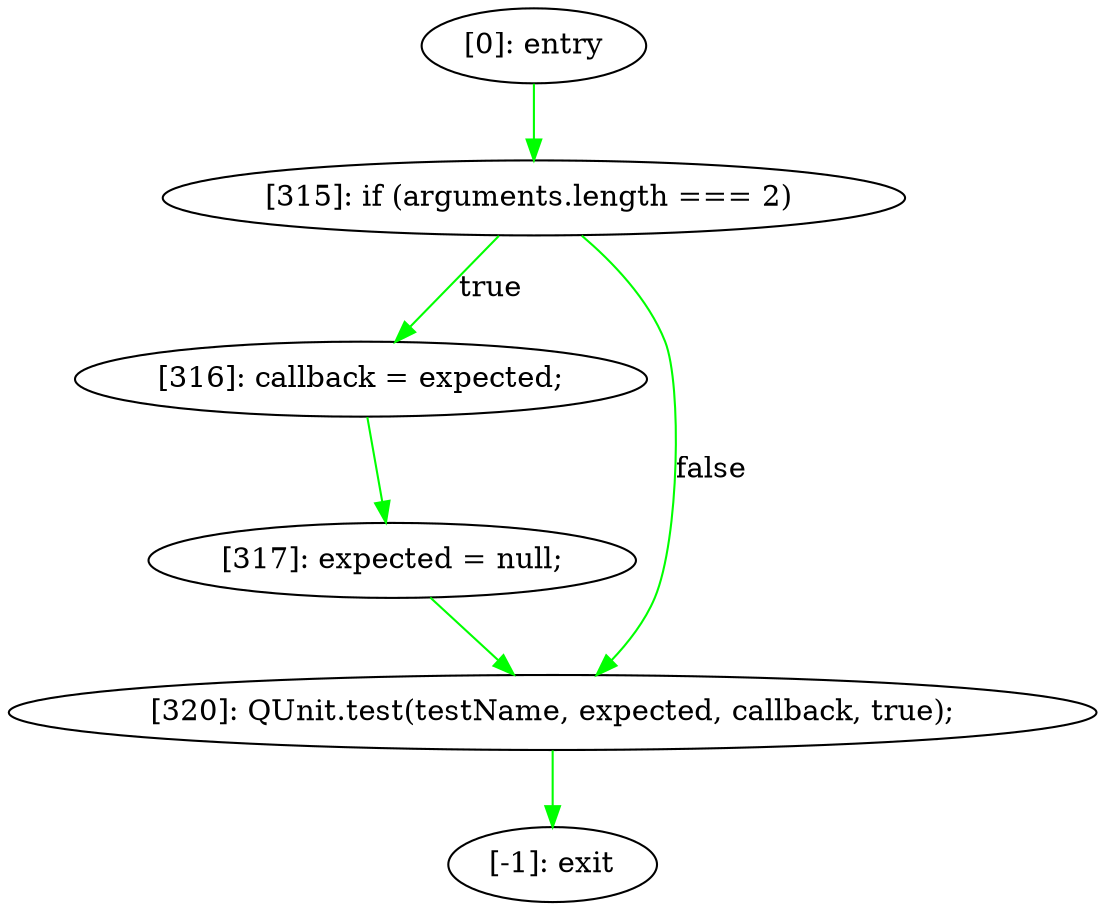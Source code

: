 digraph {
"0" [label="[316]: callback = expected;\n"] 
"1" [label="[317]: expected = null;\n"] 
"2" [label="[315]: if (arguments.length === 2) "] 
"3" [label="[-1]: exit"] 
"4" [label="[320]: QUnit.test(testName, expected, callback, true);\n"] 
"5" [label="[0]: entry"] 
"0" -> "1" [label="" color="green"] 
"1" -> "4" [label="" color="green"] 
"2" -> "0" [label="true" color="green"] 
"2" -> "4" [label="false" color="green"] 
"4" -> "3" [label="" color="green"] 
"5" -> "2" [label="" color="green"] 
}
